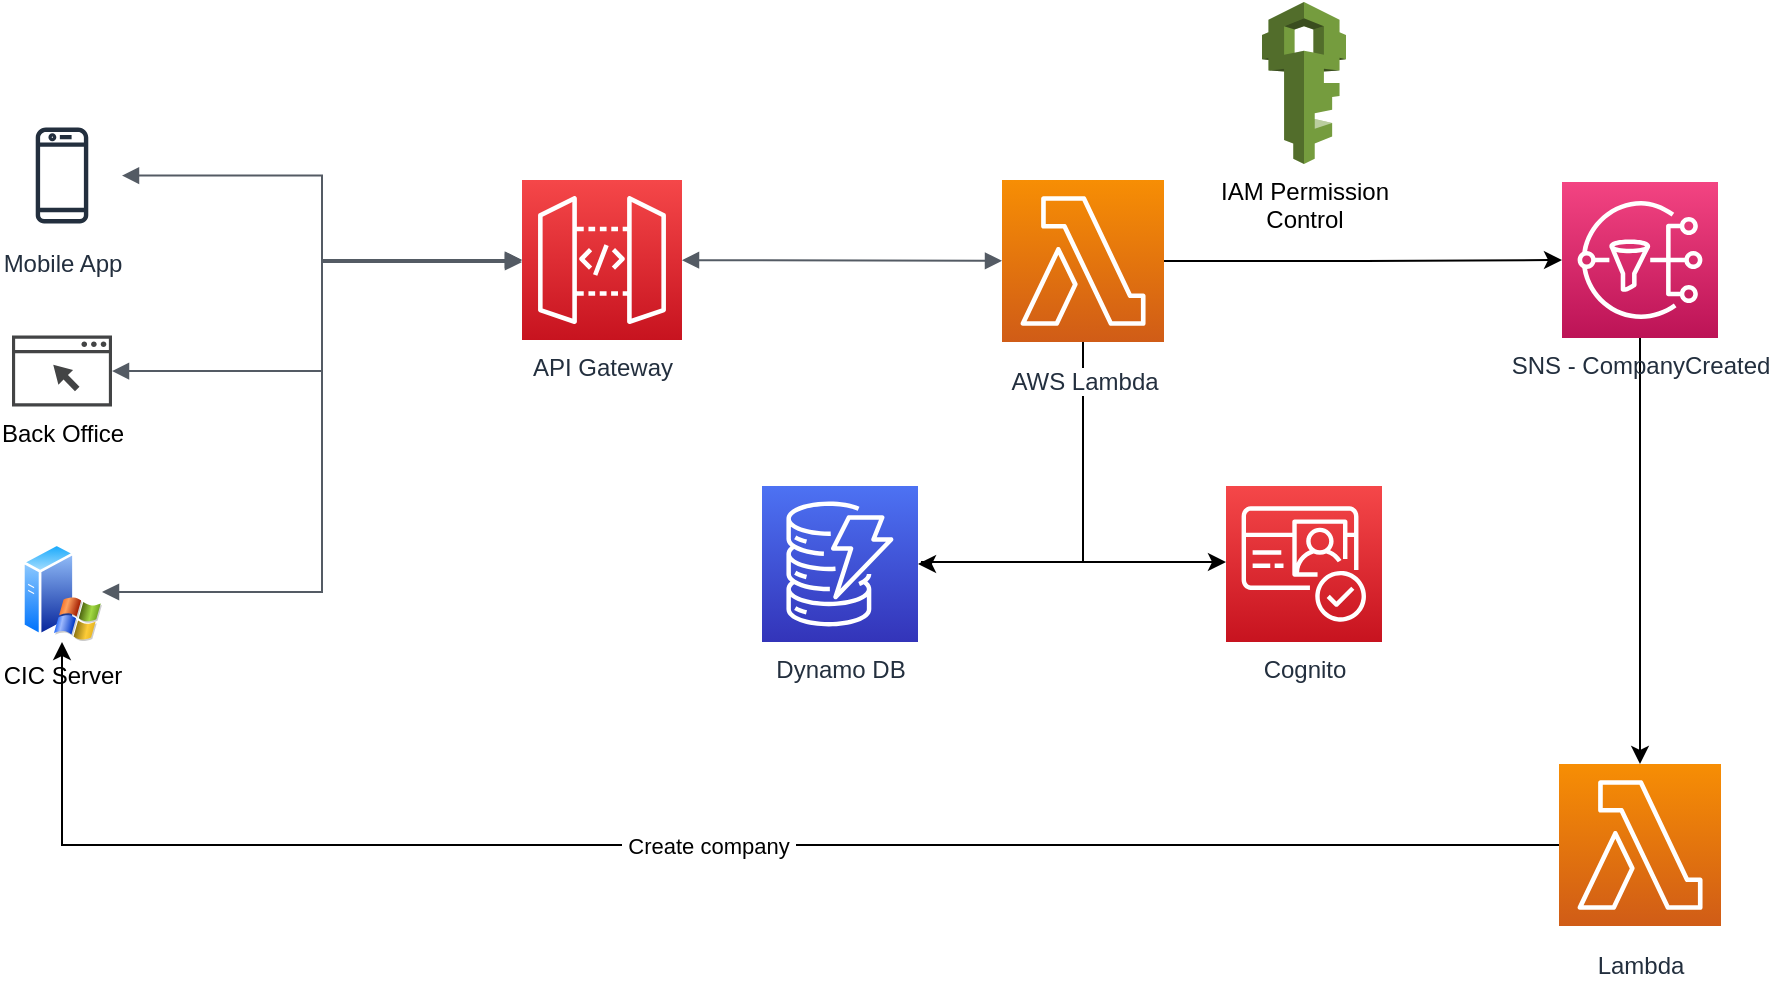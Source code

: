 <mxfile version="13.8.0" type="device"><diagram id="Ht1M8jgEwFfnCIfOTk4-" name="Page-1"><mxGraphModel dx="1298" dy="811" grid="1" gridSize="10" guides="1" tooltips="1" connect="1" arrows="1" fold="1" page="1" pageScale="1" pageWidth="1169" pageHeight="827" math="0" shadow="0"><root><mxCell id="0"/><mxCell id="1" parent="0"/><mxCell id="3dVa_j_E0KXeYzGRLRiR-3" style="edgeStyle=orthogonalEdgeStyle;rounded=0;orthogonalLoop=1;jettySize=auto;html=1;" edge="1" parent="1"><mxGeometry relative="1" as="geometry"><mxPoint x="651" y="159.5" as="sourcePoint"/><mxPoint x="850" y="159" as="targetPoint"/><Array as="points"><mxPoint x="751" y="159"/></Array></mxGeometry></mxCell><mxCell id="3dVa_j_E0KXeYzGRLRiR-4" style="edgeStyle=orthogonalEdgeStyle;rounded=0;orthogonalLoop=1;jettySize=auto;html=1;" edge="1" parent="1" source="UEzPUAAOIrF-is8g5C7q-85" target="xYElB0rNC66l249ep14t-16"><mxGeometry relative="1" as="geometry"><mxPoint x="530" y="460" as="targetPoint"/><Array as="points"><mxPoint x="611" y="310"/><mxPoint x="530" y="310"/><mxPoint x="530" y="311"/></Array></mxGeometry></mxCell><mxCell id="3dVa_j_E0KXeYzGRLRiR-5" style="edgeStyle=orthogonalEdgeStyle;rounded=0;orthogonalLoop=1;jettySize=auto;html=1;" edge="1" parent="1"><mxGeometry relative="1" as="geometry"><mxPoint x="610.5" y="199" as="sourcePoint"/><mxPoint x="682" y="310" as="targetPoint"/><Array as="points"><mxPoint x="611" y="310"/></Array></mxGeometry></mxCell><mxCell id="UEzPUAAOIrF-is8g5C7q-85" value="AWS Lambda" style="outlineConnect=0;fontColor=#232F3E;gradientColor=#F78E04;gradientDirection=north;fillColor=#D05C17;strokeColor=#ffffff;dashed=0;verticalLabelPosition=bottom;verticalAlign=top;align=center;html=1;fontSize=12;fontStyle=0;aspect=fixed;shape=mxgraph.aws4.resourceIcon;resIcon=mxgraph.aws4.lambda;labelBackgroundColor=#ffffff;spacingTop=6;" parent="1" vertex="1"><mxGeometry x="570" y="119" width="81" height="81" as="geometry"/></mxCell><mxCell id="xYElB0rNC66l249ep14t-2" value="API Gateway" style="outlineConnect=0;fontColor=#232F3E;gradientColor=#F54749;gradientDirection=north;fillColor=#C7131F;strokeColor=#ffffff;dashed=0;verticalLabelPosition=bottom;verticalAlign=top;align=center;html=1;fontSize=12;fontStyle=0;aspect=fixed;shape=mxgraph.aws4.resourceIcon;resIcon=mxgraph.aws4.api_gateway;" parent="1" vertex="1"><mxGeometry x="330" y="119" width="80" height="80" as="geometry"/></mxCell><mxCell id="xYElB0rNC66l249ep14t-7" value="" style="html=1;endArrow=block;elbow=vertical;startArrow=block;startFill=1;endFill=1;strokeColor=#545B64;rounded=0;" parent="1" source="xYElB0rNC66l249ep14t-2" target="UEzPUAAOIrF-is8g5C7q-85" edge="1"><mxGeometry width="100" relative="1" as="geometry"><mxPoint x="440" y="180" as="sourcePoint"/><mxPoint x="540" y="180" as="targetPoint"/></mxGeometry></mxCell><mxCell id="xYElB0rNC66l249ep14t-16" value="Dynamo DB" style="outlineConnect=0;fontColor=#232F3E;gradientColor=#4D72F3;gradientDirection=north;fillColor=#3334B9;strokeColor=#ffffff;dashed=0;verticalLabelPosition=bottom;verticalAlign=top;align=center;html=1;fontSize=12;fontStyle=0;aspect=fixed;shape=mxgraph.aws4.resourceIcon;resIcon=mxgraph.aws4.dynamodb;" parent="1" vertex="1"><mxGeometry x="450" y="272" width="78" height="78" as="geometry"/></mxCell><mxCell id="xYElB0rNC66l249ep14t-17" value="Cognito" style="outlineConnect=0;fontColor=#232F3E;gradientColor=#F54749;gradientDirection=north;fillColor=#C7131F;strokeColor=#ffffff;dashed=0;verticalLabelPosition=bottom;verticalAlign=top;align=center;html=1;fontSize=12;fontStyle=0;aspect=fixed;shape=mxgraph.aws4.resourceIcon;resIcon=mxgraph.aws4.cognito;" parent="1" vertex="1"><mxGeometry x="682" y="272" width="78" height="78" as="geometry"/></mxCell><mxCell id="xYElB0rNC66l249ep14t-20" value="Mobile App" style="outlineConnect=0;fontColor=#232F3E;gradientColor=none;strokeColor=#232F3E;fillColor=#ffffff;dashed=0;verticalLabelPosition=bottom;verticalAlign=top;align=center;html=1;fontSize=12;fontStyle=0;aspect=fixed;shape=mxgraph.aws4.resourceIcon;resIcon=mxgraph.aws4.mobile_client;" parent="1" vertex="1"><mxGeometry x="70" y="86.75" width="60" height="60" as="geometry"/></mxCell><mxCell id="xYElB0rNC66l249ep14t-21" value="Back Office" style="pointerEvents=1;shadow=0;dashed=0;html=1;strokeColor=none;fillColor=#434445;aspect=fixed;labelPosition=center;verticalLabelPosition=bottom;verticalAlign=top;align=center;outlineConnect=0;shape=mxgraph.vvd.web_browser;" parent="1" vertex="1"><mxGeometry x="75" y="196.75" width="50" height="35.5" as="geometry"/></mxCell><mxCell id="xYElB0rNC66l249ep14t-22" value="" style="edgeStyle=orthogonalEdgeStyle;html=1;endArrow=block;elbow=vertical;startArrow=block;startFill=1;endFill=1;strokeColor=#545B64;rounded=0;" parent="1" source="xYElB0rNC66l249ep14t-20" target="xYElB0rNC66l249ep14t-2" edge="1"><mxGeometry width="100" relative="1" as="geometry"><mxPoint x="120" y="117" as="sourcePoint"/><mxPoint x="410" y="260" as="targetPoint"/></mxGeometry></mxCell><mxCell id="xYElB0rNC66l249ep14t-23" value="" style="edgeStyle=orthogonalEdgeStyle;html=1;endArrow=block;elbow=vertical;startArrow=block;startFill=1;endFill=1;strokeColor=#545B64;rounded=0;" parent="1" source="xYElB0rNC66l249ep14t-21" target="xYElB0rNC66l249ep14t-2" edge="1"><mxGeometry width="100" relative="1" as="geometry"><mxPoint x="310" y="260" as="sourcePoint"/><mxPoint x="410" y="260" as="targetPoint"/><Array as="points"><mxPoint x="230" y="215"/><mxPoint x="230" y="159"/></Array></mxGeometry></mxCell><mxCell id="xYElB0rNC66l249ep14t-24" value="IAM Permission&lt;br&gt;Control" style="outlineConnect=0;dashed=0;verticalLabelPosition=bottom;verticalAlign=top;align=center;html=1;shape=mxgraph.aws3.iam;fillColor=#759C3E;gradientColor=none;" parent="1" vertex="1"><mxGeometry x="700" y="30" width="42" height="81" as="geometry"/></mxCell><mxCell id="xYElB0rNC66l249ep14t-26" value="CIC Server" style="aspect=fixed;perimeter=ellipsePerimeter;html=1;align=center;shadow=0;dashed=0;spacingTop=3;image;image=img/lib/active_directory/windows_server_2.svg;" parent="1" vertex="1"><mxGeometry x="80" y="300" width="40" height="50" as="geometry"/></mxCell><mxCell id="xYElB0rNC66l249ep14t-28" value="" style="edgeStyle=orthogonalEdgeStyle;html=1;endArrow=block;elbow=vertical;startArrow=block;startFill=1;endFill=1;strokeColor=#545B64;rounded=0;exitX=1;exitY=0.5;exitDx=0;exitDy=0;" parent="1" source="xYElB0rNC66l249ep14t-26" edge="1"><mxGeometry width="100" relative="1" as="geometry"><mxPoint x="380" y="270" as="sourcePoint"/><mxPoint x="330" y="160" as="targetPoint"/><Array as="points"><mxPoint x="230" y="325"/><mxPoint x="230" y="160"/></Array></mxGeometry></mxCell><mxCell id="3dVa_j_E0KXeYzGRLRiR-7" style="edgeStyle=orthogonalEdgeStyle;rounded=0;orthogonalLoop=1;jettySize=auto;html=1;" edge="1" parent="1" source="3dVa_j_E0KXeYzGRLRiR-1" target="3dVa_j_E0KXeYzGRLRiR-6"><mxGeometry relative="1" as="geometry"/></mxCell><mxCell id="3dVa_j_E0KXeYzGRLRiR-1" value="SNS - CompanyCreated" style="outlineConnect=0;fontColor=#232F3E;gradientColor=#F34482;gradientDirection=north;fillColor=#BC1356;strokeColor=#ffffff;dashed=0;verticalLabelPosition=bottom;verticalAlign=top;align=center;html=1;fontSize=12;fontStyle=0;aspect=fixed;shape=mxgraph.aws4.resourceIcon;resIcon=mxgraph.aws4.sns;" vertex="1" parent="1"><mxGeometry x="850" y="120" width="78" height="78" as="geometry"/></mxCell><mxCell id="3dVa_j_E0KXeYzGRLRiR-8" value="&amp;nbsp;Create company&amp;nbsp;" style="edgeStyle=orthogonalEdgeStyle;rounded=0;orthogonalLoop=1;jettySize=auto;html=1;" edge="1" parent="1" source="3dVa_j_E0KXeYzGRLRiR-6" target="xYElB0rNC66l249ep14t-26"><mxGeometry relative="1" as="geometry"/></mxCell><mxCell id="3dVa_j_E0KXeYzGRLRiR-6" value="Lambda" style="outlineConnect=0;fontColor=#232F3E;gradientColor=#F78E04;gradientDirection=north;fillColor=#D05C17;strokeColor=#ffffff;dashed=0;verticalLabelPosition=bottom;verticalAlign=top;align=center;html=1;fontSize=12;fontStyle=0;aspect=fixed;shape=mxgraph.aws4.resourceIcon;resIcon=mxgraph.aws4.lambda;labelBackgroundColor=#ffffff;spacingTop=6;" vertex="1" parent="1"><mxGeometry x="848.5" y="411" width="81" height="81" as="geometry"/></mxCell></root></mxGraphModel></diagram></mxfile>